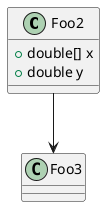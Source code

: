 {
  "sha1": "rds240i9g7jw3vol8aqyjsns6pupz8p",
  "insertion": {
    "when": "2024-06-04T17:28:43.652Z",
    "user": "plantuml@gmail.com"
  }
}
@startuml
skinparam pathHoverColor green
class Foo2 [[http://www.yahoo.com/Foo2]] {
  +double[] x [[[http://www.yahoo.com/B1]]]
  +double y [[[http://www.yahoo.com/B2]]]
}
Foo2 --> Foo3
@enduml
